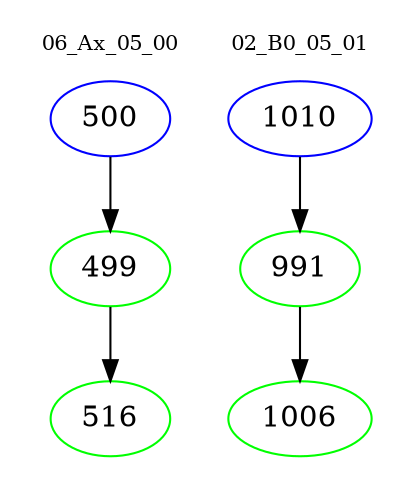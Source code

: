digraph{
subgraph cluster_0 {
color = white
label = "06_Ax_05_00";
fontsize=10;
T0_500 [label="500", color="blue"]
T0_500 -> T0_499 [color="black"]
T0_499 [label="499", color="green"]
T0_499 -> T0_516 [color="black"]
T0_516 [label="516", color="green"]
}
subgraph cluster_1 {
color = white
label = "02_B0_05_01";
fontsize=10;
T1_1010 [label="1010", color="blue"]
T1_1010 -> T1_991 [color="black"]
T1_991 [label="991", color="green"]
T1_991 -> T1_1006 [color="black"]
T1_1006 [label="1006", color="green"]
}
}
